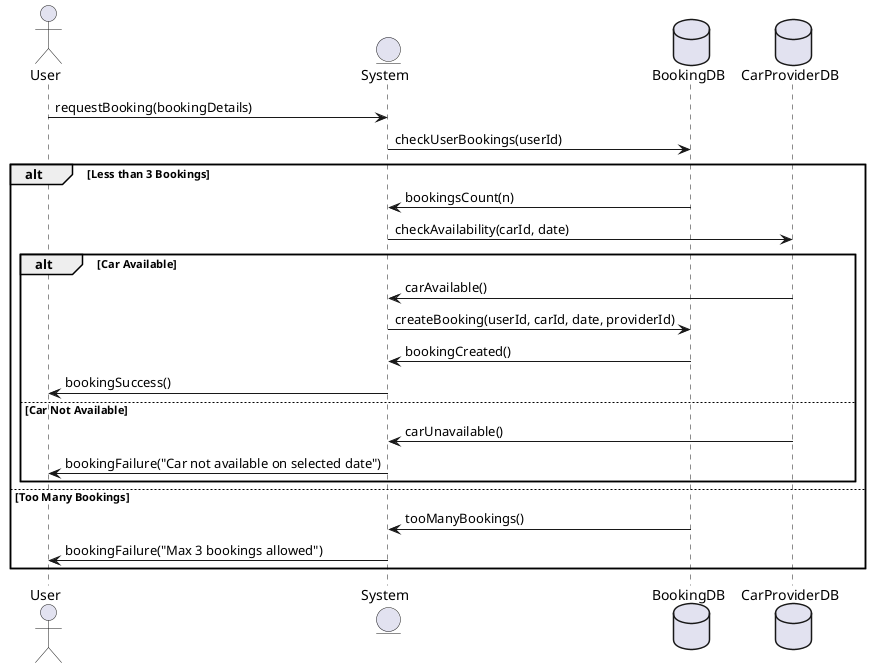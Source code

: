 @startuml
actor User
entity "System" as System
database "BookingDB" as BookingDB
database "CarProviderDB" as CarProviderDB

User -> System : requestBooking(bookingDetails)
System -> BookingDB : checkUserBookings(userId)
alt Less than 3 Bookings
    BookingDB -> System : bookingsCount(n)
    System -> CarProviderDB : checkAvailability(carId, date)
    alt Car Available
        CarProviderDB -> System : carAvailable()
        System -> BookingDB : createBooking(userId, carId, date, providerId)
        BookingDB -> System : bookingCreated()
        System -> User : bookingSuccess()
    else Car Not Available
        CarProviderDB -> System : carUnavailable()
        System -> User : bookingFailure("Car not available on selected date")
    end
else Too Many Bookings
    BookingDB -> System : tooManyBookings()
    System -> User : bookingFailure("Max 3 bookings allowed")
end
@enduml
